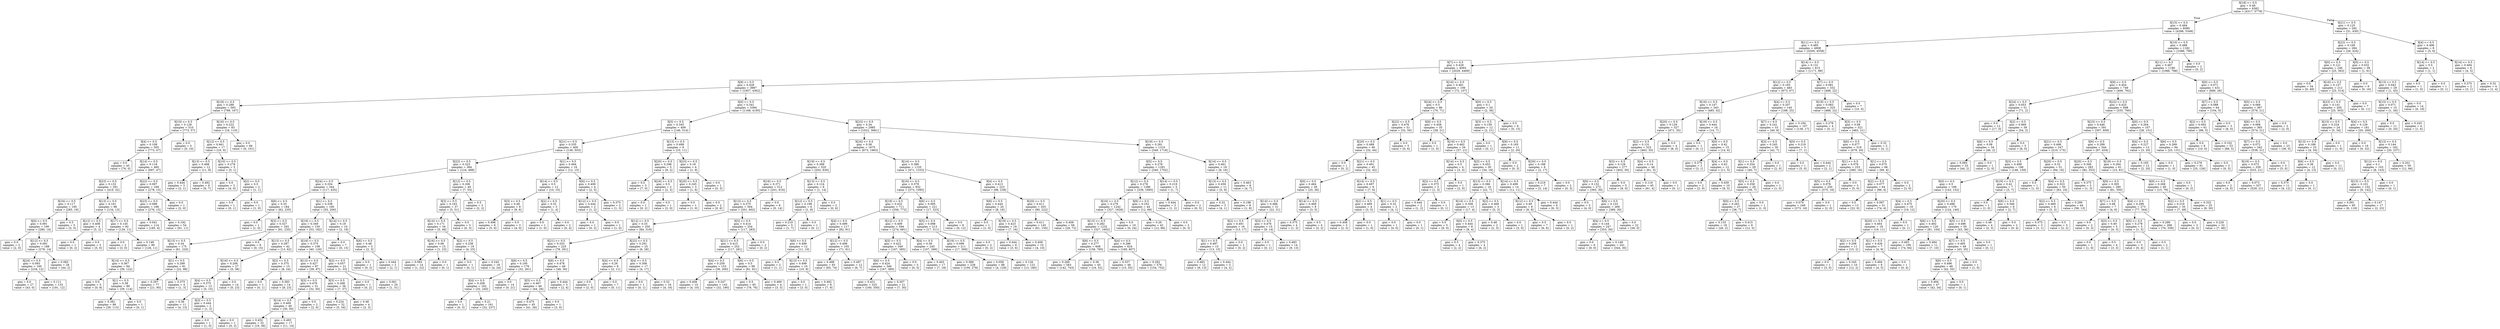 digraph Tree {
node [shape=box] ;
0 [label="X[18] <= 0.5\ngini = 0.49\nsamples = 6382\nvalue = [4317, 5778]"] ;
1 [label="X[15] <= 0.5\ngini = 0.494\nsamples = 6090\nvalue = [4286, 5348]"] ;
0 -> 1 [labeldistance=2.5, labelangle=45, headlabel="True"] ;
2 [label="X[11] <= 0.5\ngini = 0.485\nsamples = 4908\nvalue = [3200, 4558]"] ;
1 -> 2 ;
3 [label="X[7] <= 0.5\ngini = 0.429\nsamples = 4093\nvalue = [2029, 4469]"] ;
2 -> 3 ;
4 [label="X[9] <= 0.5\ngini = 0.428\nsamples = 3987\nvalue = [1957, 4362]"] ;
3 -> 4 ;
5 [label="X[19] <= 0.5\ngini = 0.288\nsamples = 593\nvalue = [789, 167]"] ;
4 -> 5 ;
6 [label="X[10] <= 0.5\ngini = 0.128\nsamples = 510\nvalue = [773, 57]"] ;
5 -> 6 ;
7 [label="X[4] <= 0.5\ngini = 0.108\nsamples = 505\nvalue = [773, 47]"] ;
6 -> 7 ;
8 [label="gini = 0.0\nsamples = 45\nvalue = [76, 0]"] ;
7 -> 8 ;
9 [label="X[14] <= 0.5\ngini = 0.118\nsamples = 460\nvalue = [697, 47]"] ;
7 -> 9 ;
10 [label="X[23] <= 0.5\ngini = 0.132\nsamples = 291\nvalue = [419, 32]"] ;
9 -> 10 ;
11 [label="X[16] <= 0.5\ngini = 0.117\nsamples = 195\nvalue = [285, 19]"] ;
10 -> 11 ;
12 [label="X[0] <= 0.5\ngini = 0.091\nsamples = 190\nvalue = [280, 14]"] ;
11 -> 12 ;
13 [label="gini = 0.0\nsamples = 2\nvalue = [2, 0]"] ;
12 -> 13 ;
14 [label="X[12] <= 0.5\ngini = 0.091\nsamples = 188\nvalue = [278, 14]"] ;
12 -> 14 ;
15 [label="X[24] <= 0.5\ngini = 0.093\nsamples = 160\nvalue = [234, 12]"] ;
14 -> 15 ;
16 [label="gini = 0.0\nsamples = 27\nvalue = [43, 0]"] ;
15 -> 16 ;
17 [label="gini = 0.111\nsamples = 133\nvalue = [191, 12]"] ;
15 -> 17 ;
18 [label="gini = 0.083\nsamples = 28\nvalue = [44, 2]"] ;
14 -> 18 ;
19 [label="gini = 0.5\nsamples = 5\nvalue = [5, 5]"] ;
11 -> 19 ;
20 [label="X[13] <= 0.5\ngini = 0.161\nsamples = 96\nvalue = [134, 13]"] ;
10 -> 20 ;
21 [label="X[12] <= 0.5\ngini = 0.408\nsamples = 4\nvalue = [5, 2]"] ;
20 -> 21 ;
22 [label="gini = 0.0\nsamples = 1\nvalue = [0, 2]"] ;
21 -> 22 ;
23 [label="gini = 0.0\nsamples = 3\nvalue = [5, 0]"] ;
21 -> 23 ;
24 [label="X[17] <= 0.5\ngini = 0.145\nsamples = 92\nvalue = [129, 11]"] ;
20 -> 24 ;
25 [label="gini = 0.0\nsamples = 2\nvalue = [3, 0]"] ;
24 -> 25 ;
26 [label="gini = 0.148\nsamples = 90\nvalue = [126, 11]"] ;
24 -> 26 ;
27 [label="X[22] <= 0.5\ngini = 0.097\nsamples = 169\nvalue = [278, 15]"] ;
9 -> 27 ;
28 [label="X[23] <= 0.5\ngini = 0.098\nsamples = 168\nvalue = [276, 15]"] ;
27 -> 28 ;
29 [label="gini = 0.041\nsamples = 114\nvalue = [185, 4]"] ;
28 -> 29 ;
30 [label="gini = 0.192\nsamples = 54\nvalue = [91, 11]"] ;
28 -> 30 ;
31 [label="gini = 0.0\nsamples = 1\nvalue = [2, 0]"] ;
27 -> 31 ;
32 [label="gini = 0.0\nsamples = 5\nvalue = [0, 10]"] ;
6 -> 32 ;
33 [label="X[16] <= 0.5\ngini = 0.222\nsamples = 83\nvalue = [16, 110]"] ;
5 -> 33 ;
34 [label="X[12] <= 0.5\ngini = 0.461\nsamples = 17\nvalue = [16, 9]"] ;
33 -> 34 ;
35 [label="X[13] <= 0.5\ngini = 0.488\nsamples = 12\nvalue = [11, 8]"] ;
34 -> 35 ;
36 [label="gini = 0.444\nsamples = 3\nvalue = [2, 1]"] ;
35 -> 36 ;
37 [label="gini = 0.492\nsamples = 9\nvalue = [9, 7]"] ;
35 -> 37 ;
38 [label="X[10] <= 0.5\ngini = 0.278\nsamples = 5\nvalue = [5, 1]"] ;
34 -> 38 ;
39 [label="gini = 0.0\nsamples = 3\nvalue = [4, 0]"] ;
38 -> 39 ;
40 [label="X[2] <= 0.5\ngini = 0.5\nsamples = 2\nvalue = [1, 1]"] ;
38 -> 40 ;
41 [label="gini = 0.0\nsamples = 1\nvalue = [0, 1]"] ;
40 -> 41 ;
42 [label="gini = 0.0\nsamples = 1\nvalue = [1, 0]"] ;
40 -> 42 ;
43 [label="gini = 0.0\nsamples = 66\nvalue = [0, 101]"] ;
33 -> 43 ;
44 [label="X[0] <= 0.5\ngini = 0.341\nsamples = 3394\nvalue = [1168, 4195]"] ;
4 -> 44 ;
45 [label="X[5] <= 0.5\ngini = 0.345\nsamples = 409\nvalue = [146, 514]"] ;
44 -> 45 ;
46 [label="X[21] <= 0.5\ngini = 0.335\nsamples = 400\nvalue = [136, 503]"] ;
45 -> 46 ;
47 [label="X[22] <= 0.5\ngini = 0.323\nsamples = 384\nvalue = [124, 488]"] ;
46 -> 47 ;
48 [label="X[24] <= 0.5\ngini = 0.334\nsamples = 344\nvalue = [117, 435]"] ;
47 -> 48 ;
49 [label="X[6] <= 0.5\ngini = 0.33\nsamples = 184\nvalue = [62, 235]"] ;
48 -> 49 ;
50 [label="gini = 0.0\nsamples = 1\nvalue = [1, 0]"] ;
49 -> 50 ;
51 [label="X[3] <= 0.5\ngini = 0.327\nsamples = 183\nvalue = [61, 235]"] ;
49 -> 51 ;
52 [label="X[13] <= 0.5\ngini = 0.34\nsamples = 175\nvalue = [61, 220]"] ;
51 -> 52 ;
53 [label="X[14] <= 0.5\ngini = 0.367\nsamples = 94\nvalue = [39, 122]"] ;
52 -> 53 ;
54 [label="gini = 0.0\nsamples = 5\nvalue = [0, 8]"] ;
53 -> 54 ;
55 [label="X[1] <= 0.5\ngini = 0.38\nsamples = 89\nvalue = [39, 114]"] ;
53 -> 55 ;
56 [label="gini = 0.381\nsamples = 88\nvalue = [39, 113]"] ;
55 -> 56 ;
57 [label="gini = 0.0\nsamples = 1\nvalue = [0, 1]"] ;
55 -> 57 ;
58 [label="X[1] <= 0.5\ngini = 0.299\nsamples = 81\nvalue = [22, 98]"] ;
52 -> 58 ;
59 [label="gini = 0.297\nsamples = 77\nvalue = [21, 95]"] ;
58 -> 59 ;
60 [label="gini = 0.375\nsamples = 4\nvalue = [1, 3]"] ;
58 -> 60 ;
61 [label="gini = 0.0\nsamples = 8\nvalue = [0, 15]"] ;
51 -> 61 ;
62 [label="X[1] <= 0.5\ngini = 0.338\nsamples = 160\nvalue = [55, 200]"] ;
48 -> 62 ;
63 [label="X[19] <= 0.5\ngini = 0.349\nsamples = 150\nvalue = [53, 182]"] ;
62 -> 63 ;
64 [label="X[13] <= 0.5\ngini = 0.287\nsamples = 42\nvalue = [13, 62]"] ;
63 -> 64 ;
65 [label="X[16] <= 0.5\ngini = 0.206\nsamples = 27\nvalue = [5, 38]"] ;
64 -> 65 ;
66 [label="X[4] <= 0.5\ngini = 0.375\nsamples = 13\nvalue = [5, 15]"] ;
65 -> 66 ;
67 [label="gini = 0.36\nsamples = 11\nvalue = [4, 13]"] ;
66 -> 67 ;
68 [label="X[3] <= 0.5\ngini = 0.444\nsamples = 2\nvalue = [1, 2]"] ;
66 -> 68 ;
69 [label="gini = 0.0\nsamples = 1\nvalue = [1, 0]"] ;
68 -> 69 ;
70 [label="gini = 0.0\nsamples = 1\nvalue = [0, 2]"] ;
68 -> 70 ;
71 [label="gini = 0.0\nsamples = 14\nvalue = [0, 23]"] ;
65 -> 71 ;
72 [label="X[2] <= 0.5\ngini = 0.375\nsamples = 15\nvalue = [8, 24]"] ;
64 -> 72 ;
73 [label="gini = 0.0\nsamples = 1\nvalue = [0, 1]"] ;
72 -> 73 ;
74 [label="gini = 0.383\nsamples = 14\nvalue = [8, 23]"] ;
72 -> 74 ;
75 [label="X[16] <= 0.5\ngini = 0.375\nsamples = 108\nvalue = [40, 120]"] ;
63 -> 75 ;
76 [label="X[13] <= 0.5\ngini = 0.427\nsamples = 87\nvalue = [39, 87]"] ;
75 -> 76 ;
77 [label="X[3] <= 0.5\ngini = 0.476\nsamples = 51\nvalue = [32, 50]"] ;
76 -> 77 ;
78 [label="X[14] <= 0.5\ngini = 0.469\nsamples = 49\nvalue = [30, 50]"] ;
77 -> 78 ;
79 [label="gini = 0.452\nsamples = 32\nvalue = [19, 36]"] ;
78 -> 79 ;
80 [label="gini = 0.493\nsamples = 17\nvalue = [11, 14]"] ;
78 -> 80 ;
81 [label="gini = 0.0\nsamples = 2\nvalue = [2, 0]"] ;
77 -> 81 ;
82 [label="X[3] <= 0.5\ngini = 0.268\nsamples = 36\nvalue = [7, 37]"] ;
76 -> 82 ;
83 [label="gini = 0.224\nsamples = 32\nvalue = [5, 34]"] ;
82 -> 83 ;
84 [label="gini = 0.48\nsamples = 4\nvalue = [2, 3]"] ;
82 -> 84 ;
85 [label="X[2] <= 0.5\ngini = 0.057\nsamples = 21\nvalue = [1, 33]"] ;
75 -> 85 ;
86 [label="gini = 0.0\nsamples = 1\nvalue = [0, 2]"] ;
85 -> 86 ;
87 [label="gini = 0.061\nsamples = 20\nvalue = [1, 31]"] ;
85 -> 87 ;
88 [label="X[14] <= 0.5\ngini = 0.18\nsamples = 10\nvalue = [2, 18]"] ;
62 -> 88 ;
89 [label="gini = 0.0\nsamples = 7\nvalue = [0, 15]"] ;
88 -> 89 ;
90 [label="X[6] <= 0.5\ngini = 0.48\nsamples = 3\nvalue = [2, 3]"] ;
88 -> 90 ;
91 [label="gini = 0.0\nsamples = 1\nvalue = [0, 2]"] ;
90 -> 91 ;
92 [label="gini = 0.444\nsamples = 2\nvalue = [2, 1]"] ;
90 -> 92 ;
93 [label="X[12] <= 0.5\ngini = 0.206\nsamples = 40\nvalue = [7, 53]"] ;
47 -> 93 ;
94 [label="X[3] <= 0.5\ngini = 0.163\nsamples = 37\nvalue = [5, 51]"] ;
93 -> 94 ;
95 [label="X[14] <= 0.5\ngini = 0.171\nsamples = 34\nvalue = [5, 48]"] ;
94 -> 95 ;
96 [label="X[16] <= 0.5\ngini = 0.08\nsamples = 15\nvalue = [1, 23]"] ;
95 -> 96 ;
97 [label="gini = 0.083\nsamples = 14\nvalue = [1, 22]"] ;
96 -> 97 ;
98 [label="gini = 0.0\nsamples = 1\nvalue = [0, 1]"] ;
96 -> 98 ;
99 [label="X[2] <= 0.5\ngini = 0.238\nsamples = 19\nvalue = [4, 25]"] ;
95 -> 99 ;
100 [label="gini = 0.0\nsamples = 1\nvalue = [0, 1]"] ;
99 -> 100 ;
101 [label="gini = 0.245\nsamples = 18\nvalue = [4, 24]"] ;
99 -> 101 ;
102 [label="gini = 0.0\nsamples = 3\nvalue = [0, 3]"] ;
94 -> 102 ;
103 [label="gini = 0.5\nsamples = 3\nvalue = [2, 2]"] ;
93 -> 103 ;
104 [label="X[1] <= 0.5\ngini = 0.494\nsamples = 16\nvalue = [12, 15]"] ;
46 -> 104 ;
105 [label="X[14] <= 0.5\ngini = 0.5\nsamples = 12\nvalue = [10, 10]"] ;
104 -> 105 ;
106 [label="X[3] <= 0.5\ngini = 0.48\nsamples = 9\nvalue = [9, 6]"] ;
105 -> 106 ;
107 [label="gini = 0.496\nsamples = 6\nvalue = [5, 6]"] ;
106 -> 107 ;
108 [label="gini = 0.0\nsamples = 3\nvalue = [4, 0]"] ;
106 -> 108 ;
109 [label="X[2] <= 0.5\ngini = 0.32\nsamples = 3\nvalue = [1, 4]"] ;
105 -> 109 ;
110 [label="gini = 0.0\nsamples = 1\nvalue = [1, 0]"] ;
109 -> 110 ;
111 [label="gini = 0.0\nsamples = 2\nvalue = [0, 4]"] ;
109 -> 111 ;
112 [label="X[6] <= 0.5\ngini = 0.408\nsamples = 4\nvalue = [2, 5]"] ;
104 -> 112 ;
113 [label="X[12] <= 0.5\ngini = 0.444\nsamples = 2\nvalue = [1, 2]"] ;
112 -> 113 ;
114 [label="gini = 0.0\nsamples = 1\nvalue = [0, 2]"] ;
113 -> 114 ;
115 [label="gini = 0.0\nsamples = 1\nvalue = [1, 0]"] ;
113 -> 115 ;
116 [label="gini = 0.375\nsamples = 2\nvalue = [1, 3]"] ;
112 -> 116 ;
117 [label="X[13] <= 0.5\ngini = 0.499\nsamples = 9\nvalue = [10, 11]"] ;
45 -> 117 ;
118 [label="X[20] <= 0.5\ngini = 0.298\nsamples = 5\nvalue = [9, 2]"] ;
117 -> 118 ;
119 [label="gini = 0.0\nsamples = 3\nvalue = [7, 0]"] ;
118 -> 119 ;
120 [label="X[24] <= 0.5\ngini = 0.5\nsamples = 2\nvalue = [2, 2]"] ;
118 -> 120 ;
121 [label="gini = 0.0\nsamples = 1\nvalue = [0, 2]"] ;
120 -> 121 ;
122 [label="gini = 0.0\nsamples = 1\nvalue = [2, 0]"] ;
120 -> 122 ;
123 [label="X[23] <= 0.5\ngini = 0.18\nsamples = 4\nvalue = [1, 9]"] ;
117 -> 123 ;
124 [label="X[20] <= 0.5\ngini = 0.245\nsamples = 3\nvalue = [1, 6]"] ;
123 -> 124 ;
125 [label="gini = 0.0\nsamples = 1\nvalue = [1, 0]"] ;
124 -> 125 ;
126 [label="gini = 0.0\nsamples = 2\nvalue = [0, 6]"] ;
124 -> 126 ;
127 [label="gini = 0.0\nsamples = 1\nvalue = [0, 3]"] ;
123 -> 127 ;
128 [label="X[23] <= 0.5\ngini = 0.34\nsamples = 2985\nvalue = [1022, 3681]"] ;
44 -> 128 ;
129 [label="X[24] <= 0.5\ngini = 0.38\nsamples = 1675\nvalue = [673, 1963]"] ;
128 -> 129 ;
130 [label="X[19] <= 0.5\ngini = 0.368\nsamples = 520\nvalue = [202, 630]"] ;
129 -> 130 ;
131 [label="X[16] <= 0.5\ngini = 0.371\nsamples = 512\nvalue = [201, 616]"] ;
130 -> 131 ;
132 [label="X[13] <= 0.5\ngini = 0.375\nsamples = 504\nvalue = [201, 602]"] ;
131 -> 132 ;
133 [label="X[12] <= 0.5\ngini = 0.33\nsamples = 250\nvalue = [84, 319]"] ;
132 -> 133 ;
134 [label="X[21] <= 0.5\ngini = 0.333\nsamples = 225\nvalue = [78, 291]"] ;
133 -> 134 ;
135 [label="X[6] <= 0.5\ngini = 0.195\nsamples = 176\nvalue = [32, 261]"] ;
134 -> 135 ;
136 [label="X[4] <= 0.5\ngini = 0.208\nsamples = 162\nvalue = [32, 240]"] ;
135 -> 136 ;
137 [label="gini = 0.0\nsamples = 1\nvalue = [0, 3]"] ;
136 -> 137 ;
138 [label="gini = 0.21\nsamples = 161\nvalue = [32, 237]"] ;
136 -> 138 ;
139 [label="gini = 0.0\nsamples = 14\nvalue = [0, 21]"] ;
135 -> 139 ;
140 [label="X[6] <= 0.5\ngini = 0.478\nsamples = 49\nvalue = [46, 30]"] ;
134 -> 140 ;
141 [label="X[5] <= 0.5\ngini = 0.467\nsamples = 46\nvalue = [44, 26]"] ;
140 -> 141 ;
142 [label="gini = 0.475\nsamples = 45\nvalue = [41, 26]"] ;
141 -> 142 ;
143 [label="gini = 0.0\nsamples = 1\nvalue = [3, 0]"] ;
141 -> 143 ;
144 [label="gini = 0.444\nsamples = 3\nvalue = [2, 4]"] ;
140 -> 144 ;
145 [label="X[22] <= 0.5\ngini = 0.291\nsamples = 25\nvalue = [6, 28]"] ;
133 -> 145 ;
146 [label="X[4] <= 0.5\ngini = 0.26\nsamples = 8\nvalue = [2, 11]"] ;
145 -> 146 ;
147 [label="gini = 0.0\nsamples = 1\nvalue = [2, 0]"] ;
146 -> 147 ;
148 [label="gini = 0.0\nsamples = 7\nvalue = [0, 11]"] ;
146 -> 148 ;
149 [label="X[4] <= 0.5\ngini = 0.308\nsamples = 17\nvalue = [4, 17]"] ;
145 -> 149 ;
150 [label="gini = 0.0\nsamples = 1\nvalue = [0, 1]"] ;
149 -> 150 ;
151 [label="gini = 0.32\nsamples = 16\nvalue = [4, 16]"] ;
149 -> 151 ;
152 [label="X[5] <= 0.5\ngini = 0.414\nsamples = 254\nvalue = [117, 283]"] ;
132 -> 152 ;
153 [label="X[21] <= 0.5\ngini = 0.415\nsamples = 252\nvalue = [117, 281]"] ;
152 -> 153 ;
154 [label="X[4] <= 0.5\ngini = 0.259\nsamples = 153\nvalue = [36, 200]"] ;
153 -> 154 ;
155 [label="gini = 0.408\nsamples = 10\nvalue = [4, 10]"] ;
154 -> 155 ;
156 [label="gini = 0.247\nsamples = 143\nvalue = [32, 190]"] ;
154 -> 156 ;
157 [label="X[6] <= 0.5\ngini = 0.5\nsamples = 99\nvalue = [81, 81]"] ;
153 -> 157 ;
158 [label="gini = 0.5\nsamples = 95\nvalue = [78, 76]"] ;
157 -> 158 ;
159 [label="gini = 0.469\nsamples = 4\nvalue = [3, 5]"] ;
157 -> 159 ;
160 [label="gini = 0.0\nsamples = 2\nvalue = [0, 2]"] ;
152 -> 160 ;
161 [label="gini = 0.0\nsamples = 8\nvalue = [0, 14]"] ;
131 -> 161 ;
162 [label="X[13] <= 0.5\ngini = 0.124\nsamples = 8\nvalue = [1, 14]"] ;
130 -> 162 ;
163 [label="X[12] <= 0.5\ngini = 0.198\nsamples = 6\nvalue = [1, 8]"] ;
162 -> 163 ;
164 [label="gini = 0.219\nsamples = 5\nvalue = [1, 7]"] ;
163 -> 164 ;
165 [label="gini = 0.0\nsamples = 1\nvalue = [0, 1]"] ;
163 -> 165 ;
166 [label="gini = 0.0\nsamples = 2\nvalue = [0, 6]"] ;
162 -> 166 ;
167 [label="X[14] <= 0.5\ngini = 0.386\nsamples = 1155\nvalue = [471, 1333]"] ;
129 -> 167 ;
168 [label="X[16] <= 0.5\ngini = 0.379\nsamples = 932\nvalue = [373, 1095]"] ;
167 -> 168 ;
169 [label="X[19] <= 0.5\ngini = 0.432\nsamples = 711\nvalue = [356, 772]"] ;
168 -> 169 ;
170 [label="X[4] <= 0.5\ngini = 0.499\nsamples = 117\nvalue = [82, 91]"] ;
169 -> 170 ;
171 [label="X[6] <= 0.5\ngini = 0.499\nsamples = 12\nvalue = [11, 10]"] ;
170 -> 171 ;
172 [label="gini = 0.5\nsamples = 2\nvalue = [1, 1]"] ;
171 -> 172 ;
173 [label="X[13] <= 0.5\ngini = 0.499\nsamples = 10\nvalue = [10, 9]"] ;
171 -> 173 ;
174 [label="gini = 0.0\nsamples = 1\nvalue = [3, 0]"] ;
173 -> 174 ;
175 [label="gini = 0.492\nsamples = 9\nvalue = [7, 9]"] ;
173 -> 175 ;
176 [label="X[12] <= 0.5\ngini = 0.498\nsamples = 105\nvalue = [71, 81]"] ;
170 -> 176 ;
177 [label="gini = 0.498\nsamples = 93\nvalue = [65, 74]"] ;
176 -> 177 ;
178 [label="gini = 0.497\nsamples = 12\nvalue = [6, 7]"] ;
176 -> 178 ;
179 [label="X[12] <= 0.5\ngini = 0.409\nsamples = 594\nvalue = [274, 681]"] ;
169 -> 179 ;
180 [label="X[5] <= 0.5\ngini = 0.422\nsamples = 349\nvalue = [167, 385]"] ;
179 -> 180 ;
181 [label="X[6] <= 0.5\ngini = 0.424\nsamples = 346\nvalue = [167, 380]"] ;
180 -> 181 ;
182 [label="gini = 0.431\nsamples = 325\nvalue = [160, 350]"] ;
181 -> 182 ;
183 [label="gini = 0.307\nsamples = 21\nvalue = [7, 30]"] ;
181 -> 183 ;
184 [label="gini = 0.0\nsamples = 3\nvalue = [0, 5]"] ;
180 -> 184 ;
185 [label="X[4] <= 0.5\ngini = 0.39\nsamples = 245\nvalue = [107, 296]"] ;
179 -> 185 ;
186 [label="gini = 0.403\nsamples = 17\nvalue = [7, 18]"] ;
185 -> 186 ;
187 [label="gini = 0.389\nsamples = 228\nvalue = [100, 278]"] ;
185 -> 187 ;
188 [label="X[6] <= 0.5\ngini = 0.095\nsamples = 221\nvalue = [17, 323]"] ;
168 -> 188 ;
189 [label="X[5] <= 0.5\ngini = 0.098\nsamples = 213\nvalue = [17, 311]"] ;
188 -> 189 ;
190 [label="X[19] <= 0.5\ngini = 0.099\nsamples = 211\nvalue = [17, 309]"] ;
189 -> 190 ;
191 [label="gini = 0.058\nsamples = 88\nvalue = [4, 129]"] ;
190 -> 191 ;
192 [label="gini = 0.126\nsamples = 123\nvalue = [13, 180]"] ;
190 -> 192 ;
193 [label="gini = 0.0\nsamples = 2\nvalue = [0, 2]"] ;
189 -> 193 ;
194 [label="gini = 0.0\nsamples = 8\nvalue = [0, 12]"] ;
188 -> 194 ;
195 [label="X[4] <= 0.5\ngini = 0.413\nsamples = 223\nvalue = [98, 238]"] ;
167 -> 195 ;
196 [label="X[6] <= 0.5\ngini = 0.444\nsamples = 20\nvalue = [8, 16]"] ;
195 -> 196 ;
197 [label="gini = 0.0\nsamples = 1\nvalue = [1, 0]"] ;
196 -> 197 ;
198 [label="X[19] <= 0.5\ngini = 0.423\nsamples = 19\nvalue = [7, 16]"] ;
196 -> 198 ;
199 [label="gini = 0.444\nsamples = 9\nvalue = [3, 6]"] ;
198 -> 199 ;
200 [label="gini = 0.408\nsamples = 10\nvalue = [4, 10]"] ;
198 -> 200 ;
201 [label="X[20] <= 0.5\ngini = 0.411\nsamples = 203\nvalue = [90, 222]"] ;
195 -> 201 ;
202 [label="gini = 0.411\nsamples = 145\nvalue = [61, 150]"] ;
201 -> 202 ;
203 [label="gini = 0.409\nsamples = 58\nvalue = [29, 72]"] ;
201 -> 203 ;
204 [label="X[19] <= 0.5\ngini = 0.281\nsamples = 1310\nvalue = [349, 1718]"] ;
128 -> 204 ;
205 [label="X[5] <= 0.5\ngini = 0.278\nsamples = 1291\nvalue = [340, 1702]"] ;
204 -> 205 ;
206 [label="X[12] <= 0.5\ngini = 0.278\nsamples = 1286\nvalue = [339, 1695]"] ;
205 -> 206 ;
207 [label="X[16] <= 0.5\ngini = 0.279\nsamples = 1242\nvalue = [327, 1626]"] ;
206 -> 207 ;
208 [label="X[13] <= 0.5\ngini = 0.282\nsamples = 1232\nvalue = [327, 1602]"] ;
207 -> 208 ;
209 [label="X[6] <= 0.5\ngini = 0.277\nsamples = 608\nvalue = [158, 795]"] ;
208 -> 209 ;
210 [label="gini = 0.269\nsamples = 563\nvalue = [142, 743]"] ;
209 -> 210 ;
211 [label="gini = 0.36\nsamples = 45\nvalue = [16, 52]"] ;
209 -> 211 ;
212 [label="X[4] <= 0.5\ngini = 0.286\nsamples = 624\nvalue = [169, 807]"] ;
208 -> 212 ;
213 [label="gini = 0.337\nsamples = 48\nvalue = [15, 55]"] ;
212 -> 213 ;
214 [label="gini = 0.282\nsamples = 576\nvalue = [154, 752]"] ;
212 -> 214 ;
215 [label="gini = 0.0\nsamples = 10\nvalue = [0, 24]"] ;
207 -> 215 ;
216 [label="X[6] <= 0.5\ngini = 0.252\nsamples = 44\nvalue = [12, 69]"] ;
206 -> 216 ;
217 [label="gini = 0.26\nsamples = 42\nvalue = [12, 66]"] ;
216 -> 217 ;
218 [label="gini = 0.0\nsamples = 2\nvalue = [0, 3]"] ;
216 -> 218 ;
219 [label="X[14] <= 0.5\ngini = 0.219\nsamples = 5\nvalue = [1, 7]"] ;
205 -> 219 ;
220 [label="gini = 0.444\nsamples = 3\nvalue = [1, 2]"] ;
219 -> 220 ;
221 [label="gini = 0.0\nsamples = 2\nvalue = [0, 5]"] ;
219 -> 221 ;
222 [label="X[14] <= 0.5\ngini = 0.461\nsamples = 19\nvalue = [9, 16]"] ;
204 -> 222 ;
223 [label="X[13] <= 0.5\ngini = 0.459\nsamples = 11\nvalue = [5, 9]"] ;
222 -> 223 ;
224 [label="gini = 0.32\nsamples = 3\nvalue = [4, 1]"] ;
223 -> 224 ;
225 [label="gini = 0.198\nsamples = 8\nvalue = [1, 8]"] ;
223 -> 225 ;
226 [label="gini = 0.463\nsamples = 8\nvalue = [4, 7]"] ;
222 -> 226 ;
227 [label="X[16] <= 0.5\ngini = 0.481\nsamples = 106\nvalue = [72, 107]"] ;
3 -> 227 ;
228 [label="X[24] <= 0.5\ngini = 0.5\nsamples = 86\nvalue = [70, 71]"] ;
227 -> 228 ;
229 [label="X[22] <= 0.5\ngini = 0.476\nsamples = 51\nvalue = [32, 50]"] ;
228 -> 229 ;
230 [label="X[20] <= 0.5\ngini = 0.488\nsamples = 46\nvalue = [32, 44]"] ;
229 -> 230 ;
231 [label="gini = 0.0\nsamples = 1\nvalue = [0, 2]"] ;
230 -> 231 ;
232 [label="X[21] <= 0.5\ngini = 0.491\nsamples = 45\nvalue = [32, 42]"] ;
230 -> 232 ;
233 [label="X[0] <= 0.5\ngini = 0.484\nsamples = 39\nvalue = [25, 36]"] ;
232 -> 233 ;
234 [label="X[14] <= 0.5\ngini = 0.486\nsamples = 31\nvalue = [22, 31]"] ;
233 -> 234 ;
235 [label="X[2] <= 0.5\ngini = 0.491\nsamples = 16\nvalue = [13, 17]"] ;
234 -> 235 ;
236 [label="X[1] <= 0.5\ngini = 0.497\nsamples = 15\nvalue = [13, 15]"] ;
235 -> 236 ;
237 [label="gini = 0.483\nsamples = 12\nvalue = [9, 13]"] ;
236 -> 237 ;
238 [label="gini = 0.444\nsamples = 3\nvalue = [4, 2]"] ;
236 -> 238 ;
239 [label="gini = 0.0\nsamples = 1\nvalue = [0, 2]"] ;
235 -> 239 ;
240 [label="X[3] <= 0.5\ngini = 0.476\nsamples = 15\nvalue = [9, 14]"] ;
234 -> 240 ;
241 [label="gini = 0.0\nsamples = 1\nvalue = [0, 1]"] ;
240 -> 241 ;
242 [label="gini = 0.483\nsamples = 14\nvalue = [9, 13]"] ;
240 -> 242 ;
243 [label="X[14] <= 0.5\ngini = 0.469\nsamples = 8\nvalue = [3, 5]"] ;
233 -> 243 ;
244 [label="gini = 0.375\nsamples = 4\nvalue = [1, 3]"] ;
243 -> 244 ;
245 [label="gini = 0.5\nsamples = 4\nvalue = [2, 2]"] ;
243 -> 245 ;
246 [label="X[14] <= 0.5\ngini = 0.497\nsamples = 6\nvalue = [7, 6]"] ;
232 -> 246 ;
247 [label="X[2] <= 0.5\ngini = 0.469\nsamples = 4\nvalue = [3, 5]"] ;
246 -> 247 ;
248 [label="gini = 0.408\nsamples = 3\nvalue = [2, 5]"] ;
247 -> 248 ;
249 [label="gini = 0.0\nsamples = 1\nvalue = [1, 0]"] ;
247 -> 249 ;
250 [label="X[1] <= 0.5\ngini = 0.32\nsamples = 2\nvalue = [4, 1]"] ;
246 -> 250 ;
251 [label="gini = 0.0\nsamples = 1\nvalue = [4, 0]"] ;
250 -> 251 ;
252 [label="gini = 0.0\nsamples = 1\nvalue = [0, 1]"] ;
250 -> 252 ;
253 [label="gini = 0.0\nsamples = 5\nvalue = [0, 6]"] ;
229 -> 253 ;
254 [label="X[9] <= 0.5\ngini = 0.458\nsamples = 35\nvalue = [38, 21]"] ;
228 -> 254 ;
255 [label="gini = 0.0\nsamples = 1\nvalue = [1, 0]"] ;
254 -> 255 ;
256 [label="X[19] <= 0.5\ngini = 0.462\nsamples = 34\nvalue = [37, 21]"] ;
254 -> 256 ;
257 [label="X[14] <= 0.5\ngini = 0.5\nsamples = 4\nvalue = [3, 3]"] ;
256 -> 257 ;
258 [label="X[2] <= 0.5\ngini = 0.375\nsamples = 3\nvalue = [1, 3]"] ;
257 -> 258 ;
259 [label="gini = 0.444\nsamples = 2\nvalue = [1, 2]"] ;
258 -> 259 ;
260 [label="gini = 0.0\nsamples = 1\nvalue = [0, 1]"] ;
258 -> 260 ;
261 [label="gini = 0.0\nsamples = 1\nvalue = [2, 0]"] ;
257 -> 261 ;
262 [label="X[3] <= 0.5\ngini = 0.453\nsamples = 30\nvalue = [34, 18]"] ;
256 -> 262 ;
263 [label="X[13] <= 0.5\ngini = 0.366\nsamples = 16\nvalue = [22, 7]"] ;
262 -> 263 ;
264 [label="X[14] <= 0.5\ngini = 0.308\nsamples = 13\nvalue = [17, 4]"] ;
263 -> 264 ;
265 [label="gini = 0.0\nsamples = 5\nvalue = [9, 0]"] ;
264 -> 265 ;
266 [label="X[0] <= 0.5\ngini = 0.444\nsamples = 8\nvalue = [8, 4]"] ;
264 -> 266 ;
267 [label="gini = 0.5\nsamples = 4\nvalue = [2, 2]"] ;
266 -> 267 ;
268 [label="gini = 0.375\nsamples = 4\nvalue = [6, 2]"] ;
266 -> 268 ;
269 [label="X[2] <= 0.5\ngini = 0.469\nsamples = 3\nvalue = [5, 3]"] ;
263 -> 269 ;
270 [label="gini = 0.48\nsamples = 2\nvalue = [2, 3]"] ;
269 -> 270 ;
271 [label="gini = 0.0\nsamples = 1\nvalue = [3, 0]"] ;
269 -> 271 ;
272 [label="X[14] <= 0.5\ngini = 0.499\nsamples = 14\nvalue = [12, 11]"] ;
262 -> 272 ;
273 [label="X[12] <= 0.5\ngini = 0.49\nsamples = 8\nvalue = [6, 8]"] ;
272 -> 273 ;
274 [label="gini = 0.5\nsamples = 7\nvalue = [6, 6]"] ;
273 -> 274 ;
275 [label="gini = 0.0\nsamples = 1\nvalue = [0, 2]"] ;
273 -> 275 ;
276 [label="gini = 0.444\nsamples = 6\nvalue = [6, 3]"] ;
272 -> 276 ;
277 [label="X[0] <= 0.5\ngini = 0.1\nsamples = 20\nvalue = [2, 36]"] ;
227 -> 277 ;
278 [label="X[3] <= 0.5\ngini = 0.159\nsamples = 12\nvalue = [2, 21]"] ;
277 -> 278 ;
279 [label="gini = 0.0\nsamples = 1\nvalue = [0, 1]"] ;
278 -> 279 ;
280 [label="X[9] <= 0.5\ngini = 0.165\nsamples = 11\nvalue = [2, 20]"] ;
278 -> 280 ;
281 [label="gini = 0.0\nsamples = 2\nvalue = [0, 3]"] ;
280 -> 281 ;
282 [label="X[20] <= 0.5\ngini = 0.188\nsamples = 9\nvalue = [2, 17]"] ;
280 -> 282 ;
283 [label="gini = 0.219\nsamples = 7\nvalue = [2, 14]"] ;
282 -> 283 ;
284 [label="gini = 0.0\nsamples = 2\nvalue = [0, 3]"] ;
282 -> 284 ;
285 [label="gini = 0.0\nsamples = 8\nvalue = [0, 15]"] ;
277 -> 285 ;
286 [label="X[14] <= 0.5\ngini = 0.131\nsamples = 815\nvalue = [1171, 89]"] ;
2 -> 286 ;
287 [label="X[12] <= 0.5\ngini = 0.165\nsamples = 483\nvalue = [673, 67]"] ;
286 -> 287 ;
288 [label="X[16] <= 0.5\ngini = 0.147\nsamples = 343\nvalue = [485, 42]"] ;
287 -> 288 ;
289 [label="X[20] <= 0.5\ngini = 0.129\nsamples = 327\nvalue = [471, 35]"] ;
288 -> 289 ;
290 [label="X[2] <= 0.5\ngini = 0.131\nsamples = 323\nvalue = [463, 35]"] ;
289 -> 290 ;
291 [label="X[3] <= 0.5\ngini = 0.129\nsamples = 277\nvalue = [402, 30]"] ;
290 -> 291 ;
292 [label="X[0] <= 0.5\ngini = 0.132\nsamples = 272\nvalue = [393, 30]"] ;
291 -> 292 ;
293 [label="gini = 0.0\nsamples = 3\nvalue = [4, 0]"] ;
292 -> 293 ;
294 [label="X[6] <= 0.5\ngini = 0.133\nsamples = 269\nvalue = [389, 30]"] ;
292 -> 294 ;
295 [label="X[4] <= 0.5\ngini = 0.144\nsamples = 247\nvalue = [353, 30]"] ;
294 -> 295 ;
296 [label="gini = 0.0\nsamples = 6\nvalue = [9, 0]"] ;
295 -> 296 ;
297 [label="gini = 0.148\nsamples = 241\nvalue = [344, 30]"] ;
295 -> 297 ;
298 [label="gini = 0.0\nsamples = 22\nvalue = [36, 0]"] ;
294 -> 298 ;
299 [label="gini = 0.0\nsamples = 5\nvalue = [9, 0]"] ;
291 -> 299 ;
300 [label="X[4] <= 0.5\ngini = 0.14\nsamples = 46\nvalue = [61, 5]"] ;
290 -> 300 ;
301 [label="gini = 0.116\nsamples = 45\nvalue = [61, 4]"] ;
300 -> 301 ;
302 [label="gini = 0.0\nsamples = 1\nvalue = [0, 1]"] ;
300 -> 302 ;
303 [label="gini = 0.0\nsamples = 4\nvalue = [8, 0]"] ;
289 -> 303 ;
304 [label="X[19] <= 0.5\ngini = 0.444\nsamples = 16\nvalue = [14, 7]"] ;
288 -> 304 ;
305 [label="gini = 0.0\nsamples = 1\nvalue = [0, 1]"] ;
304 -> 305 ;
306 [label="X[0] <= 0.5\ngini = 0.42\nsamples = 15\nvalue = [14, 6]"] ;
304 -> 306 ;
307 [label="gini = 0.375\nsamples = 3\nvalue = [3, 1]"] ;
306 -> 307 ;
308 [label="X[4] <= 0.5\ngini = 0.43\nsamples = 12\nvalue = [11, 5]"] ;
306 -> 308 ;
309 [label="gini = 0.0\nsamples = 2\nvalue = [2, 0]"] ;
308 -> 309 ;
310 [label="gini = 0.459\nsamples = 10\nvalue = [9, 5]"] ;
308 -> 310 ;
311 [label="X[4] <= 0.5\ngini = 0.207\nsamples = 140\nvalue = [188, 25]"] ;
287 -> 311 ;
312 [label="X[7] <= 0.5\ngini = 0.241\nsamples = 33\nvalue = [49, 8]"] ;
311 -> 312 ;
313 [label="X[3] <= 0.5\ngini = 0.245\nsamples = 30\nvalue = [42, 7]"] ;
312 -> 313 ;
314 [label="X[1] <= 0.5\ngini = 0.254\nsamples = 29\nvalue = [40, 7]"] ;
313 -> 314 ;
315 [label="X[5] <= 0.5\ngini = 0.258\nsamples = 28\nvalue = [39, 7]"] ;
314 -> 315 ;
316 [label="X[0] <= 0.5\ngini = 0.263\nsamples = 27\nvalue = [38, 7]"] ;
315 -> 316 ;
317 [label="gini = 0.133\nsamples = 18\nvalue = [26, 2]"] ;
316 -> 317 ;
318 [label="gini = 0.415\nsamples = 9\nvalue = [12, 5]"] ;
316 -> 318 ;
319 [label="gini = 0.0\nsamples = 1\nvalue = [1, 0]"] ;
315 -> 319 ;
320 [label="gini = 0.0\nsamples = 1\nvalue = [1, 0]"] ;
314 -> 320 ;
321 [label="gini = 0.0\nsamples = 1\nvalue = [2, 0]"] ;
313 -> 321 ;
322 [label="X[0] <= 0.5\ngini = 0.219\nsamples = 3\nvalue = [7, 1]"] ;
312 -> 322 ;
323 [label="gini = 0.0\nsamples = 1\nvalue = [5, 0]"] ;
322 -> 323 ;
324 [label="gini = 0.444\nsamples = 2\nvalue = [2, 1]"] ;
322 -> 324 ;
325 [label="gini = 0.194\nsamples = 107\nvalue = [139, 17]"] ;
311 -> 325 ;
326 [label="X[7] <= 0.5\ngini = 0.081\nsamples = 332\nvalue = [498, 22]"] ;
286 -> 326 ;
327 [label="X[19] <= 0.5\ngini = 0.083\nsamples = 325\nvalue = [488, 22]"] ;
326 -> 327 ;
328 [label="gini = 0.278\nsamples = 4\nvalue = [5, 1]"] ;
327 -> 328 ;
329 [label="X[3] <= 0.5\ngini = 0.08\nsamples = 321\nvalue = [483, 21]"] ;
327 -> 329 ;
330 [label="X[6] <= 0.5\ngini = 0.077\nsamples = 319\nvalue = [479, 20]"] ;
329 -> 330 ;
331 [label="X[1] <= 0.5\ngini = 0.078\nsamples = 253\nvalue = [380, 16]"] ;
330 -> 331 ;
332 [label="X[5] <= 0.5\ngini = 0.078\nsamples = 250\nvalue = [375, 16]"] ;
331 -> 332 ;
333 [label="gini = 0.079\nsamples = 249\nvalue = [373, 16]"] ;
332 -> 333 ;
334 [label="gini = 0.0\nsamples = 1\nvalue = [2, 0]"] ;
332 -> 334 ;
335 [label="gini = 0.0\nsamples = 3\nvalue = [5, 0]"] ;
331 -> 335 ;
336 [label="X[1] <= 0.5\ngini = 0.075\nsamples = 66\nvalue = [99, 4]"] ;
330 -> 336 ;
337 [label="X[2] <= 0.5\ngini = 0.077\nsamples = 64\nvalue = [96, 4]"] ;
336 -> 337 ;
338 [label="gini = 0.0\nsamples = 13\nvalue = [22, 0]"] ;
337 -> 338 ;
339 [label="gini = 0.097\nsamples = 51\nvalue = [74, 4]"] ;
337 -> 339 ;
340 [label="gini = 0.0\nsamples = 2\nvalue = [3, 0]"] ;
336 -> 340 ;
341 [label="gini = 0.32\nsamples = 2\nvalue = [4, 1]"] ;
329 -> 341 ;
342 [label="gini = 0.0\nsamples = 7\nvalue = [10, 0]"] ;
326 -> 342 ;
343 [label="X[10] <= 0.5\ngini = 0.488\nsamples = 1182\nvalue = [1086, 790]"] ;
1 -> 343 ;
344 [label="X[11] <= 0.5\ngini = 0.487\nsamples = 1180\nvalue = [1086, 788]"] ;
343 -> 344 ;
345 [label="X[9] <= 0.5\ngini = 0.454\nsamples = 749\nvalue = [406, 762]"] ;
344 -> 345 ;
346 [label="X[24] <= 0.5\ngini = 0.053\nsamples = 51\nvalue = [71, 2]"] ;
345 -> 346 ;
347 [label="gini = 0.0\nsamples = 12\nvalue = [17, 0]"] ;
346 -> 347 ;
348 [label="X[2] <= 0.5\ngini = 0.069\nsamples = 39\nvalue = [54, 2]"] ;
346 -> 348 ;
349 [label="X[6] <= 0.5\ngini = 0.08\nsamples = 34\nvalue = [46, 2]"] ;
348 -> 349 ;
350 [label="gini = 0.083\nsamples = 33\nvalue = [44, 2]"] ;
349 -> 350 ;
351 [label="gini = 0.0\nsamples = 1\nvalue = [2, 0]"] ;
349 -> 351 ;
352 [label="gini = 0.0\nsamples = 5\nvalue = [8, 0]"] ;
348 -> 352 ;
353 [label="X[22] <= 0.5\ngini = 0.425\nsamples = 698\nvalue = [335, 760]"] ;
345 -> 353 ;
354 [label="X[23] <= 0.5\ngini = 0.446\nsamples = 591\nvalue = [307, 609]"] ;
353 -> 354 ;
355 [label="X[21] <= 0.5\ngini = 0.496\nsamples = 247\nvalue = [210, 175]"] ;
354 -> 355 ;
356 [label="X[3] <= 0.5\ngini = 0.499\nsamples = 196\nvalue = [146, 159]"] ;
355 -> 356 ;
357 [label="X[0] <= 0.5\ngini = 0.5\nsamples = 189\nvalue = [143, 152]"] ;
356 -> 357 ;
358 [label="X[4] <= 0.5\ngini = 0.475\nsamples = 19\nvalue = [19, 12]"] ;
357 -> 358 ;
359 [label="X[20] <= 0.5\ngini = 0.464\nsamples = 18\nvalue = [19, 11]"] ;
358 -> 359 ;
360 [label="X[2] <= 0.5\ngini = 0.208\nsamples = 11\nvalue = [15, 2]"] ;
359 -> 360 ;
361 [label="gini = 0.0\nsamples = 1\nvalue = [3, 0]"] ;
360 -> 361 ;
362 [label="gini = 0.245\nsamples = 10\nvalue = [12, 2]"] ;
360 -> 362 ;
363 [label="X[1] <= 0.5\ngini = 0.426\nsamples = 7\nvalue = [4, 9]"] ;
359 -> 363 ;
364 [label="gini = 0.494\nsamples = 6\nvalue = [4, 5]"] ;
363 -> 364 ;
365 [label="gini = 0.0\nsamples = 1\nvalue = [0, 4]"] ;
363 -> 365 ;
366 [label="gini = 0.0\nsamples = 1\nvalue = [0, 1]"] ;
358 -> 366 ;
367 [label="X[20] <= 0.5\ngini = 0.498\nsamples = 170\nvalue = [124, 140]"] ;
357 -> 367 ;
368 [label="X[6] <= 0.5\ngini = 0.492\nsamples = 120\nvalue = [81, 104]"] ;
367 -> 368 ;
369 [label="gini = 0.493\nsamples = 109\nvalue = [74, 94]"] ;
368 -> 369 ;
370 [label="gini = 0.484\nsamples = 11\nvalue = [7, 10]"] ;
368 -> 370 ;
371 [label="X[5] <= 0.5\ngini = 0.496\nsamples = 50\nvalue = [43, 36]"] ;
367 -> 371 ;
372 [label="X[7] <= 0.5\ngini = 0.495\nsamples = 49\nvalue = [43, 35]"] ;
371 -> 372 ;
373 [label="X[6] <= 0.5\ngini = 0.496\nsamples = 48\nvalue = [42, 35]"] ;
372 -> 373 ;
374 [label="gini = 0.494\nsamples = 47\nvalue = [42, 34]"] ;
373 -> 374 ;
375 [label="gini = 0.0\nsamples = 1\nvalue = [0, 1]"] ;
373 -> 375 ;
376 [label="gini = 0.0\nsamples = 1\nvalue = [1, 0]"] ;
372 -> 376 ;
377 [label="gini = 0.0\nsamples = 1\nvalue = [0, 1]"] ;
371 -> 377 ;
378 [label="X[19] <= 0.5\ngini = 0.42\nsamples = 7\nvalue = [3, 7]"] ;
356 -> 378 ;
379 [label="gini = 0.0\nsamples = 1\nvalue = [1, 0]"] ;
378 -> 379 ;
380 [label="X[6] <= 0.5\ngini = 0.346\nsamples = 6\nvalue = [2, 7]"] ;
378 -> 380 ;
381 [label="gini = 0.48\nsamples = 4\nvalue = [2, 3]"] ;
380 -> 381 ;
382 [label="gini = 0.0\nsamples = 2\nvalue = [0, 4]"] ;
380 -> 382 ;
383 [label="X[20] <= 0.5\ngini = 0.32\nsamples = 51\nvalue = [64, 16]"] ;
355 -> 383 ;
384 [label="gini = 0.0\nsamples = 1\nvalue = [1, 0]"] ;
383 -> 384 ;
385 [label="X[4] <= 0.5\ngini = 0.323\nsamples = 50\nvalue = [63, 16]"] ;
383 -> 385 ;
386 [label="X[2] <= 0.5\ngini = 0.469\nsamples = 6\nvalue = [5, 3]"] ;
385 -> 386 ;
387 [label="gini = 0.375\nsamples = 3\nvalue = [3, 1]"] ;
386 -> 387 ;
388 [label="gini = 0.5\nsamples = 3\nvalue = [2, 2]"] ;
386 -> 388 ;
389 [label="gini = 0.299\nsamples = 44\nvalue = [58, 13]"] ;
385 -> 389 ;
390 [label="X[6] <= 0.5\ngini = 0.299\nsamples = 344\nvalue = [97, 434]"] ;
354 -> 390 ;
391 [label="X[20] <= 0.5\ngini = 0.306\nsamples = 283\nvalue = [82, 353]"] ;
390 -> 391 ;
392 [label="gini = 0.375\nsamples = 3\nvalue = [1, 3]"] ;
391 -> 392 ;
393 [label="X[0] <= 0.5\ngini = 0.305\nsamples = 280\nvalue = [81, 350]"] ;
391 -> 393 ;
394 [label="X[7] <= 0.5\ngini = 0.48\nsamples = 7\nvalue = [4, 6]"] ;
393 -> 394 ;
395 [label="gini = 0.0\nsamples = 2\nvalue = [0, 3]"] ;
394 -> 395 ;
396 [label="X[3] <= 0.5\ngini = 0.49\nsamples = 5\nvalue = [4, 3]"] ;
394 -> 396 ;
397 [label="gini = 0.0\nsamples = 1\nvalue = [1, 0]"] ;
396 -> 397 ;
398 [label="gini = 0.5\nsamples = 4\nvalue = [3, 3]"] ;
396 -> 398 ;
399 [label="X[4] <= 0.5\ngini = 0.299\nsamples = 273\nvalue = [77, 344]"] ;
393 -> 399 ;
400 [label="X[5] <= 0.5\ngini = 0.278\nsamples = 5\nvalue = [1, 5]"] ;
399 -> 400 ;
401 [label="gini = 0.0\nsamples = 3\nvalue = [0, 4]"] ;
400 -> 401 ;
402 [label="gini = 0.5\nsamples = 2\nvalue = [1, 1]"] ;
400 -> 402 ;
403 [label="gini = 0.299\nsamples = 268\nvalue = [76, 339]"] ;
399 -> 403 ;
404 [label="X[19] <= 0.5\ngini = 0.264\nsamples = 61\nvalue = [15, 81]"] ;
390 -> 404 ;
405 [label="X[0] <= 0.5\ngini = 0.268\nsamples = 60\nvalue = [15, 79]"] ;
404 -> 405 ;
406 [label="X[2] <= 0.5\ngini = 0.219\nsamples = 35\nvalue = [7, 49]"] ;
405 -> 406 ;
407 [label="gini = 0.0\nsamples = 3\nvalue = [0, 3]"] ;
406 -> 407 ;
408 [label="gini = 0.229\nsamples = 32\nvalue = [7, 46]"] ;
406 -> 408 ;
409 [label="gini = 0.332\nsamples = 25\nvalue = [8, 30]"] ;
405 -> 409 ;
410 [label="gini = 0.0\nsamples = 1\nvalue = [0, 2]"] ;
404 -> 410 ;
411 [label="X[0] <= 0.5\ngini = 0.264\nsamples = 107\nvalue = [28, 151]"] ;
353 -> 411 ;
412 [label="X[4] <= 0.5\ngini = 0.227\nsamples = 13\nvalue = [3, 20]"] ;
411 -> 412 ;
413 [label="gini = 0.165\nsamples = 12\nvalue = [2, 20]"] ;
412 -> 413 ;
414 [label="gini = 0.0\nsamples = 1\nvalue = [1, 0]"] ;
412 -> 414 ;
415 [label="X[6] <= 0.5\ngini = 0.269\nsamples = 94\nvalue = [25, 131]"] ;
411 -> 415 ;
416 [label="gini = 0.276\nsamples = 91\nvalue = [25, 126]"] ;
415 -> 416 ;
417 [label="gini = 0.0\nsamples = 3\nvalue = [0, 5]"] ;
415 -> 417 ;
418 [label="X[0] <= 0.5\ngini = 0.071\nsamples = 431\nvalue = [680, 26]"] ;
344 -> 418 ;
419 [label="X[7] <= 0.5\ngini = 0.088\nsamples = 64\nvalue = [104, 5]"] ;
418 -> 419 ;
420 [label="X[2] <= 0.5\ngini = 0.092\nsamples = 61\nvalue = [98, 5]"] ;
419 -> 420 ;
421 [label="gini = 0.0\nsamples = 8\nvalue = [10, 0]"] ;
420 -> 421 ;
422 [label="gini = 0.102\nsamples = 53\nvalue = [88, 5]"] ;
420 -> 422 ;
423 [label="gini = 0.0\nsamples = 3\nvalue = [6, 0]"] ;
419 -> 423 ;
424 [label="X[5] <= 0.5\ngini = 0.068\nsamples = 367\nvalue = [576, 21]"] ;
418 -> 424 ;
425 [label="X[6] <= 0.5\ngini = 0.068\nsamples = 365\nvalue = [574, 21]"] ;
424 -> 425 ;
426 [label="X[7] <= 0.5\ngini = 0.072\nsamples = 342\nvalue = [538, 21]"] ;
425 -> 426 ;
427 [label="X[19] <= 0.5\ngini = 0.073\nsamples = 339\nvalue = [533, 21]"] ;
426 -> 427 ;
428 [label="gini = 0.0\nsamples = 2\nvalue = [4, 0]"] ;
427 -> 428 ;
429 [label="gini = 0.073\nsamples = 337\nvalue = [529, 21]"] ;
427 -> 429 ;
430 [label="gini = 0.0\nsamples = 3\nvalue = [5, 0]"] ;
426 -> 430 ;
431 [label="gini = 0.0\nsamples = 23\nvalue = [36, 0]"] ;
425 -> 431 ;
432 [label="gini = 0.0\nsamples = 2\nvalue = [2, 0]"] ;
424 -> 432 ;
433 [label="gini = 0.0\nsamples = 2\nvalue = [0, 2]"] ;
343 -> 433 ;
434 [label="X[21] <= 0.5\ngini = 0.125\nsamples = 292\nvalue = [31, 430]"] ;
0 -> 434 [labeldistance=2.5, labelangle=-45, headlabel="False"] ;
435 [label="X[22] <= 0.5\ngini = 0.109\nsamples = 284\nvalue = [26, 424]"] ;
434 -> 435 ;
436 [label="X[0] <= 0.5\ngini = 0.121\nsamples = 246\nvalue = [25, 363]"] ;
435 -> 436 ;
437 [label="gini = 0.0\nsamples = 34\nvalue = [0, 49]"] ;
436 -> 437 ;
438 [label="X[16] <= 0.5\ngini = 0.137\nsamples = 212\nvalue = [25, 314]"] ;
436 -> 438 ;
439 [label="X[23] <= 0.5\ngini = 0.141\nsamples = 205\nvalue = [25, 303]"] ;
438 -> 439 ;
440 [label="X[15] <= 0.5\ngini = 0.224\nsamples = 24\nvalue = [5, 34]"] ;
439 -> 440 ;
441 [label="X[13] <= 0.5\ngini = 0.188\nsamples = 23\nvalue = [4, 34]"] ;
440 -> 441 ;
442 [label="X[6] <= 0.5\ngini = 0.36\nsamples = 12\nvalue = [4, 13]"] ;
441 -> 442 ;
443 [label="gini = 0.375\nsamples = 11\nvalue = [4, 12]"] ;
442 -> 443 ;
444 [label="gini = 0.0\nsamples = 1\nvalue = [0, 1]"] ;
442 -> 444 ;
445 [label="gini = 0.0\nsamples = 11\nvalue = [0, 21]"] ;
441 -> 445 ;
446 [label="gini = 0.0\nsamples = 1\nvalue = [1, 0]"] ;
440 -> 446 ;
447 [label="X[4] <= 0.5\ngini = 0.129\nsamples = 181\nvalue = [20, 269]"] ;
439 -> 447 ;
448 [label="gini = 0.0\nsamples = 19\nvalue = [0, 32]"] ;
447 -> 448 ;
449 [label="X[13] <= 0.5\ngini = 0.144\nsamples = 162\nvalue = [20, 237]"] ;
447 -> 449 ;
450 [label="X[12] <= 0.5\ngini = 0.1\nsamples = 103\nvalue = [8, 143]"] ;
449 -> 450 ;
451 [label="X[15] <= 0.5\ngini = 0.101\nsamples = 102\nvalue = [8, 142]"] ;
450 -> 451 ;
452 [label="gini = 0.091\nsamples = 85\nvalue = [6, 119]"] ;
451 -> 452 ;
453 [label="gini = 0.147\nsamples = 17\nvalue = [2, 23]"] ;
451 -> 453 ;
454 [label="gini = 0.0\nsamples = 1\nvalue = [0, 1]"] ;
450 -> 454 ;
455 [label="gini = 0.201\nsamples = 59\nvalue = [12, 94]"] ;
449 -> 455 ;
456 [label="gini = 0.0\nsamples = 7\nvalue = [0, 11]"] ;
438 -> 456 ;
457 [label="X[0] <= 0.5\ngini = 0.032\nsamples = 38\nvalue = [1, 61]"] ;
435 -> 457 ;
458 [label="gini = 0.0\nsamples = 9\nvalue = [0, 16]"] ;
457 -> 458 ;
459 [label="X[13] <= 0.5\ngini = 0.043\nsamples = 29\nvalue = [1, 45]"] ;
457 -> 459 ;
460 [label="X[15] <= 0.5\ngini = 0.071\nsamples = 15\nvalue = [1, 26]"] ;
459 -> 460 ;
461 [label="gini = 0.0\nsamples = 11\nvalue = [0, 20]"] ;
460 -> 461 ;
462 [label="gini = 0.245\nsamples = 4\nvalue = [1, 6]"] ;
460 -> 462 ;
463 [label="gini = 0.0\nsamples = 14\nvalue = [0, 19]"] ;
459 -> 463 ;
464 [label="X[4] <= 0.5\ngini = 0.496\nsamples = 8\nvalue = [5, 6]"] ;
434 -> 464 ;
465 [label="X[14] <= 0.5\ngini = 0.5\nsamples = 2\nvalue = [1, 1]"] ;
464 -> 465 ;
466 [label="gini = 0.0\nsamples = 1\nvalue = [1, 0]"] ;
465 -> 466 ;
467 [label="gini = 0.0\nsamples = 1\nvalue = [0, 1]"] ;
465 -> 467 ;
468 [label="X[14] <= 0.5\ngini = 0.494\nsamples = 6\nvalue = [4, 5]"] ;
464 -> 468 ;
469 [label="gini = 0.375\nsamples = 2\nvalue = [3, 1]"] ;
468 -> 469 ;
470 [label="gini = 0.32\nsamples = 4\nvalue = [1, 4]"] ;
468 -> 470 ;
}